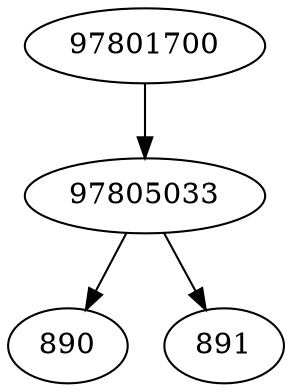 strict digraph  {
97805033;
890;
891;
97801700;
97805033 -> 890;
97805033 -> 891;
97801700 -> 97805033;
}
